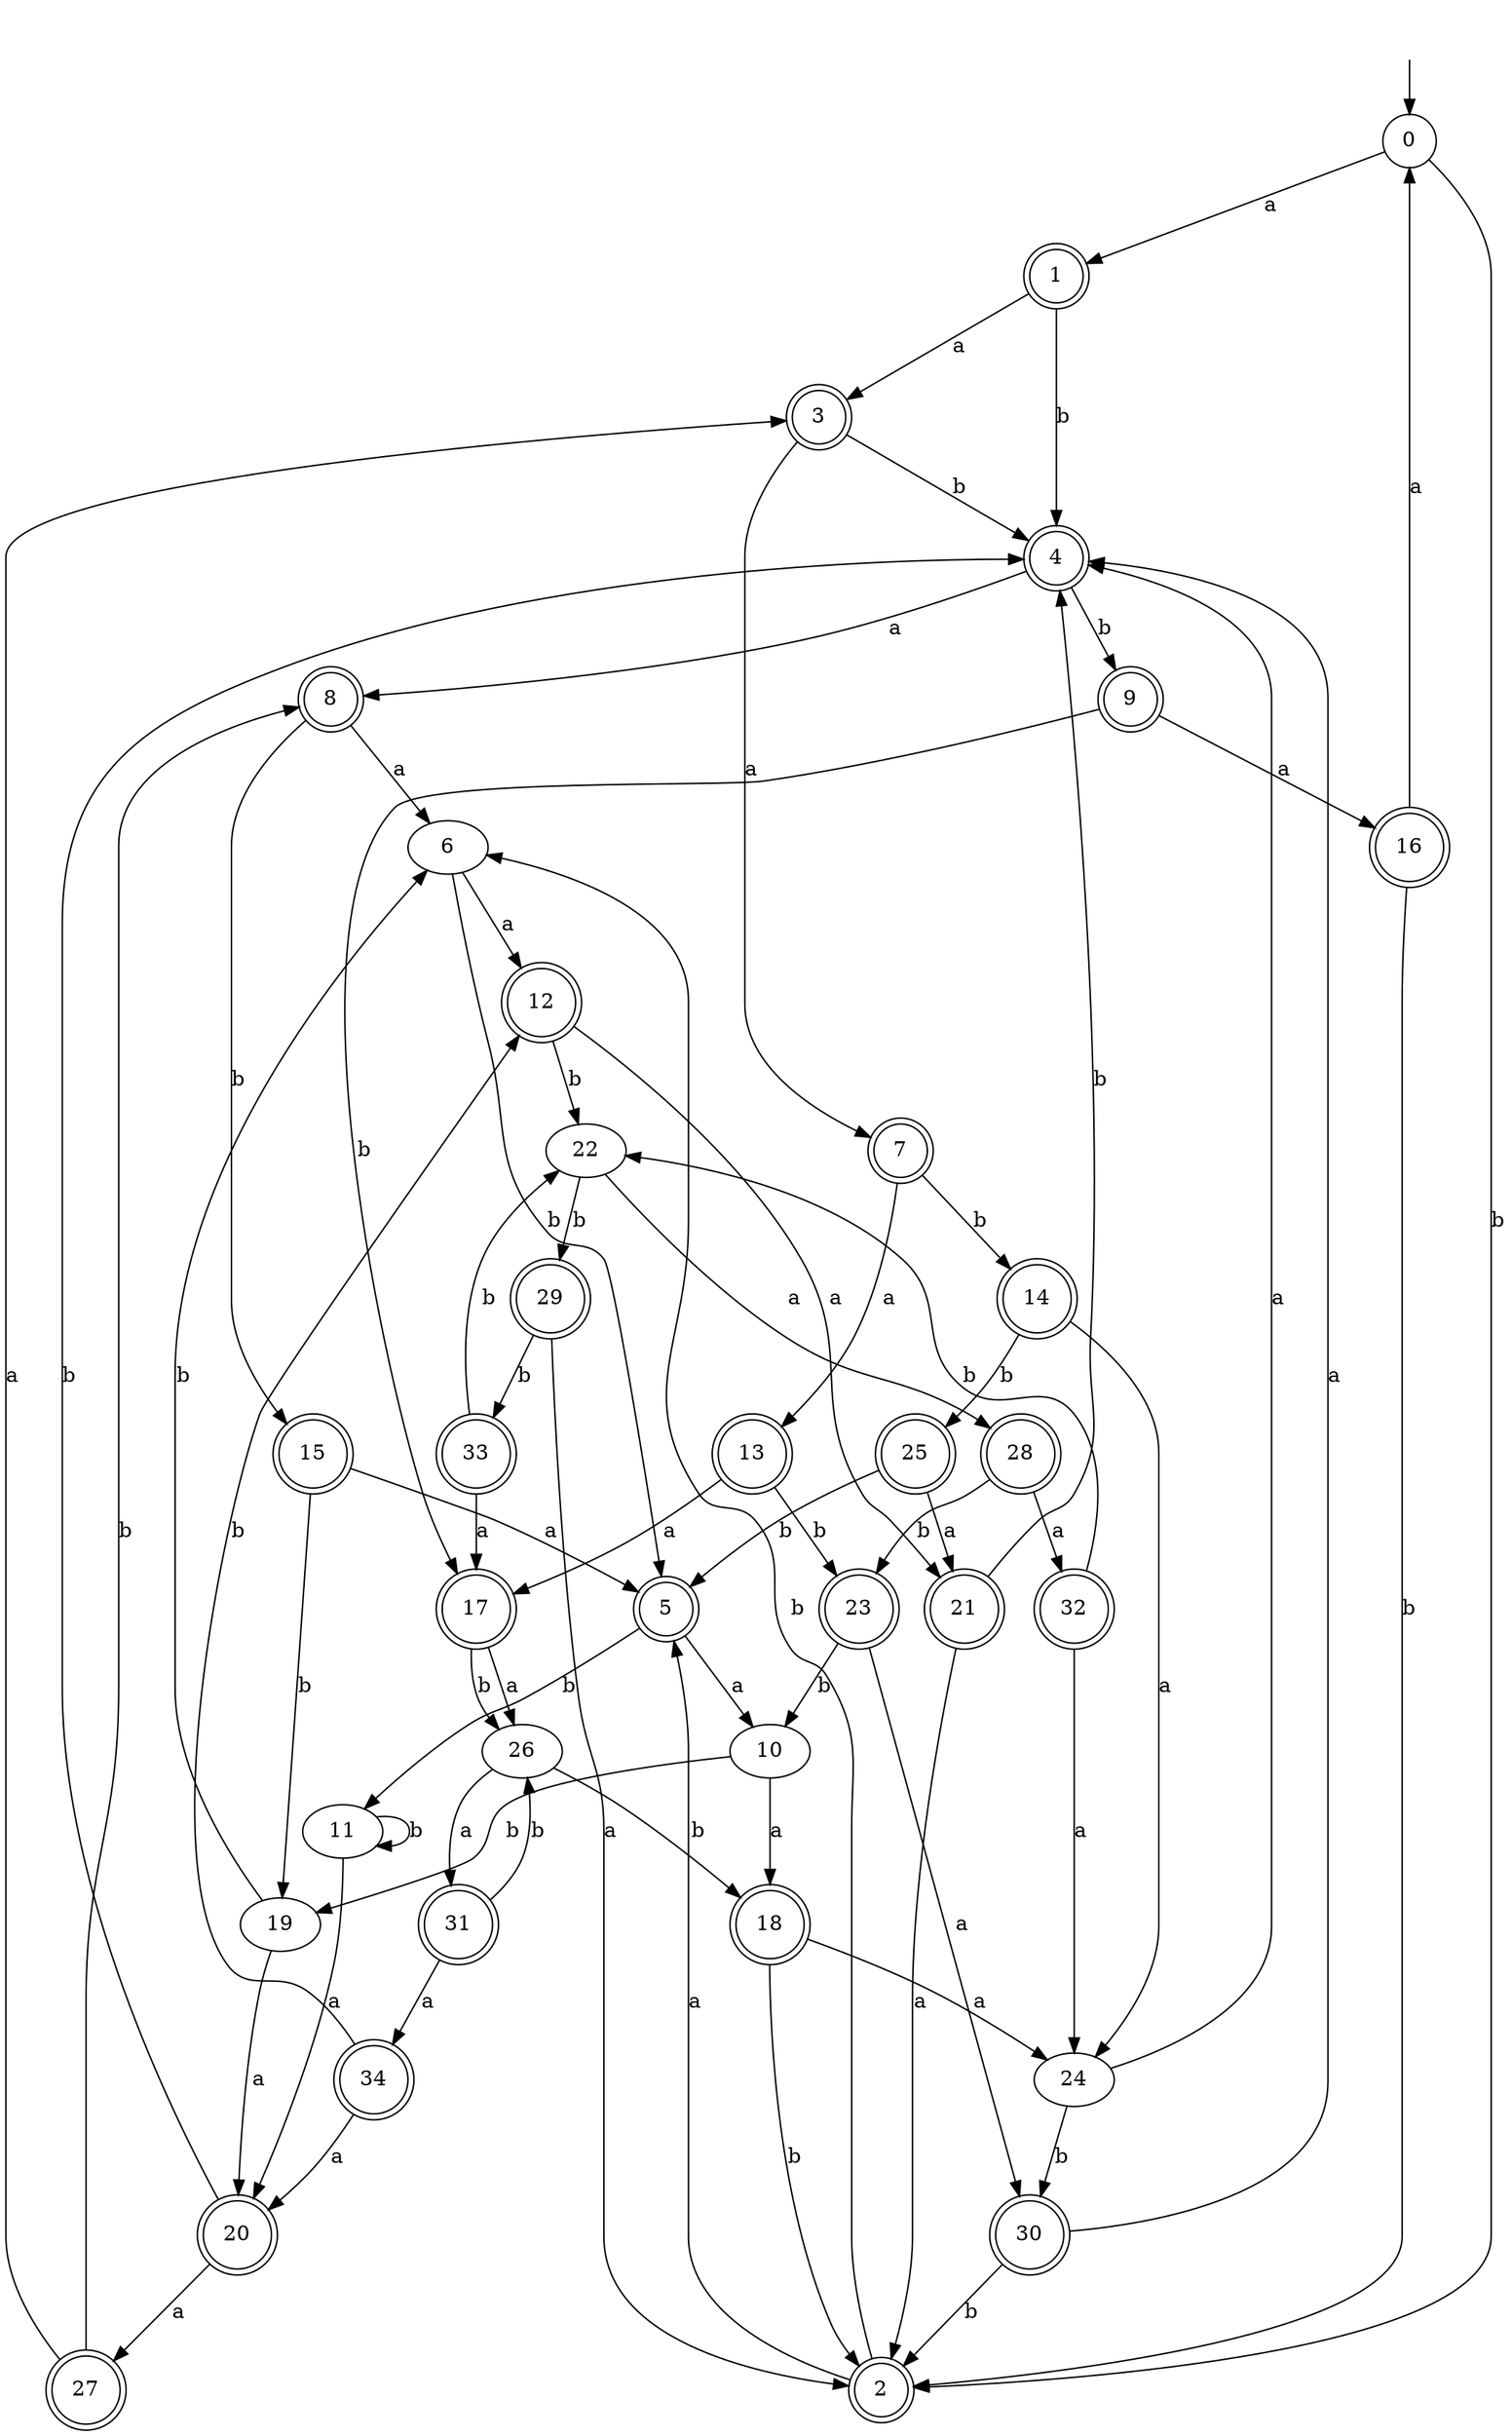 digraph RandomDFA {
  __start0 [label="", shape=none];
  __start0 -> 0 [label=""];
  0 [shape=circle]
  0 -> 1 [label="a"]
  0 -> 2 [label="b"]
  1 [shape=doublecircle]
  1 -> 3 [label="a"]
  1 -> 4 [label="b"]
  2 [shape=doublecircle]
  2 -> 5 [label="a"]
  2 -> 6 [label="b"]
  3 [shape=doublecircle]
  3 -> 7 [label="a"]
  3 -> 4 [label="b"]
  4 [shape=doublecircle]
  4 -> 8 [label="a"]
  4 -> 9 [label="b"]
  5 [shape=doublecircle]
  5 -> 10 [label="a"]
  5 -> 11 [label="b"]
  6
  6 -> 12 [label="a"]
  6 -> 5 [label="b"]
  7 [shape=doublecircle]
  7 -> 13 [label="a"]
  7 -> 14 [label="b"]
  8 [shape=doublecircle]
  8 -> 6 [label="a"]
  8 -> 15 [label="b"]
  9 [shape=doublecircle]
  9 -> 16 [label="a"]
  9 -> 17 [label="b"]
  10
  10 -> 18 [label="a"]
  10 -> 19 [label="b"]
  11
  11 -> 20 [label="a"]
  11 -> 11 [label="b"]
  12 [shape=doublecircle]
  12 -> 21 [label="a"]
  12 -> 22 [label="b"]
  13 [shape=doublecircle]
  13 -> 17 [label="a"]
  13 -> 23 [label="b"]
  14 [shape=doublecircle]
  14 -> 24 [label="a"]
  14 -> 25 [label="b"]
  15 [shape=doublecircle]
  15 -> 5 [label="a"]
  15 -> 19 [label="b"]
  16 [shape=doublecircle]
  16 -> 0 [label="a"]
  16 -> 2 [label="b"]
  17 [shape=doublecircle]
  17 -> 26 [label="a"]
  17 -> 26 [label="b"]
  18 [shape=doublecircle]
  18 -> 24 [label="a"]
  18 -> 2 [label="b"]
  19
  19 -> 20 [label="a"]
  19 -> 6 [label="b"]
  20 [shape=doublecircle]
  20 -> 27 [label="a"]
  20 -> 4 [label="b"]
  21 [shape=doublecircle]
  21 -> 2 [label="a"]
  21 -> 4 [label="b"]
  22
  22 -> 28 [label="a"]
  22 -> 29 [label="b"]
  23 [shape=doublecircle]
  23 -> 30 [label="a"]
  23 -> 10 [label="b"]
  24
  24 -> 4 [label="a"]
  24 -> 30 [label="b"]
  25 [shape=doublecircle]
  25 -> 21 [label="a"]
  25 -> 5 [label="b"]
  26
  26 -> 31 [label="a"]
  26 -> 18 [label="b"]
  27 [shape=doublecircle]
  27 -> 3 [label="a"]
  27 -> 8 [label="b"]
  28 [shape=doublecircle]
  28 -> 32 [label="a"]
  28 -> 23 [label="b"]
  29 [shape=doublecircle]
  29 -> 2 [label="a"]
  29 -> 33 [label="b"]
  30 [shape=doublecircle]
  30 -> 4 [label="a"]
  30 -> 2 [label="b"]
  31 [shape=doublecircle]
  31 -> 34 [label="a"]
  31 -> 26 [label="b"]
  32 [shape=doublecircle]
  32 -> 24 [label="a"]
  32 -> 22 [label="b"]
  33 [shape=doublecircle]
  33 -> 17 [label="a"]
  33 -> 22 [label="b"]
  34 [shape=doublecircle]
  34 -> 20 [label="a"]
  34 -> 12 [label="b"]
}
